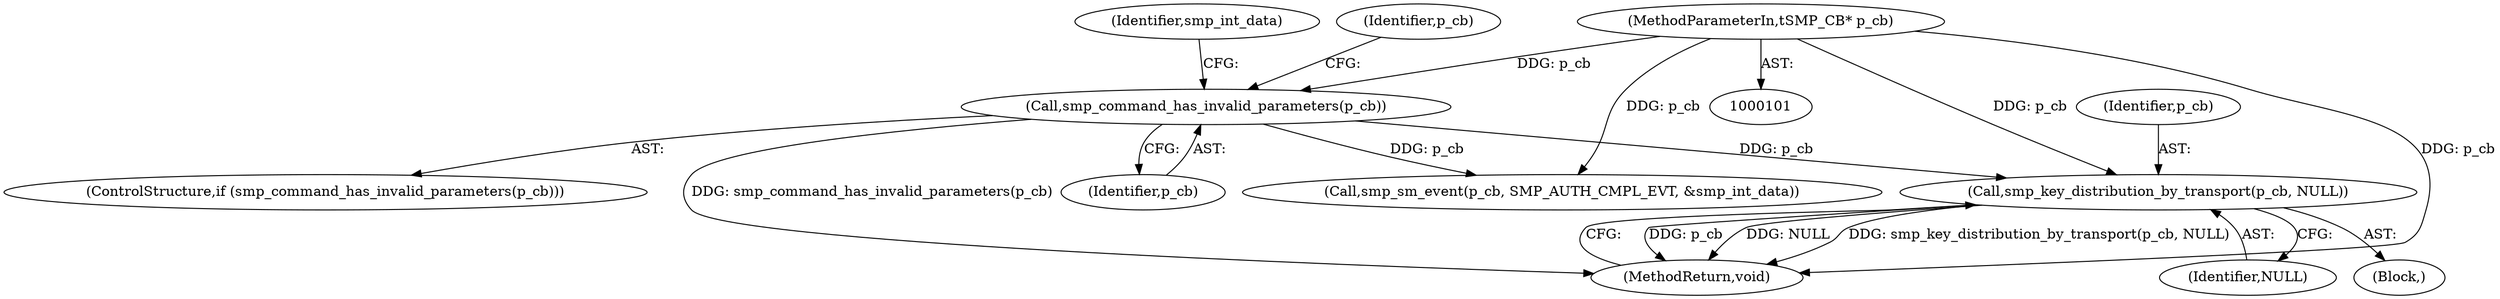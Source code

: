 digraph "0_Android_6e4b8e505173f803a5fc05abc09f64eef89dc308_0@pointer" {
"1000139" [label="(Call,smp_key_distribution_by_transport(p_cb, NULL))"];
"1000115" [label="(Call,smp_command_has_invalid_parameters(p_cb))"];
"1000102" [label="(MethodParameterIn,tSMP_CB* p_cb)"];
"1000114" [label="(ControlStructure,if (smp_command_has_invalid_parameters(p_cb)))"];
"1000142" [label="(MethodReturn,void)"];
"1000102" [label="(MethodParameterIn,tSMP_CB* p_cb)"];
"1000104" [label="(Block,)"];
"1000140" [label="(Identifier,p_cb)"];
"1000135" [label="(Identifier,p_cb)"];
"1000121" [label="(Identifier,smp_int_data)"];
"1000139" [label="(Call,smp_key_distribution_by_transport(p_cb, NULL))"];
"1000115" [label="(Call,smp_command_has_invalid_parameters(p_cb))"];
"1000127" [label="(Call,smp_sm_event(p_cb, SMP_AUTH_CMPL_EVT, &smp_int_data))"];
"1000141" [label="(Identifier,NULL)"];
"1000116" [label="(Identifier,p_cb)"];
"1000139" -> "1000104"  [label="AST: "];
"1000139" -> "1000141"  [label="CFG: "];
"1000140" -> "1000139"  [label="AST: "];
"1000141" -> "1000139"  [label="AST: "];
"1000142" -> "1000139"  [label="CFG: "];
"1000139" -> "1000142"  [label="DDG: p_cb"];
"1000139" -> "1000142"  [label="DDG: NULL"];
"1000139" -> "1000142"  [label="DDG: smp_key_distribution_by_transport(p_cb, NULL)"];
"1000115" -> "1000139"  [label="DDG: p_cb"];
"1000102" -> "1000139"  [label="DDG: p_cb"];
"1000115" -> "1000114"  [label="AST: "];
"1000115" -> "1000116"  [label="CFG: "];
"1000116" -> "1000115"  [label="AST: "];
"1000121" -> "1000115"  [label="CFG: "];
"1000135" -> "1000115"  [label="CFG: "];
"1000115" -> "1000142"  [label="DDG: smp_command_has_invalid_parameters(p_cb)"];
"1000102" -> "1000115"  [label="DDG: p_cb"];
"1000115" -> "1000127"  [label="DDG: p_cb"];
"1000102" -> "1000101"  [label="AST: "];
"1000102" -> "1000142"  [label="DDG: p_cb"];
"1000102" -> "1000127"  [label="DDG: p_cb"];
}
